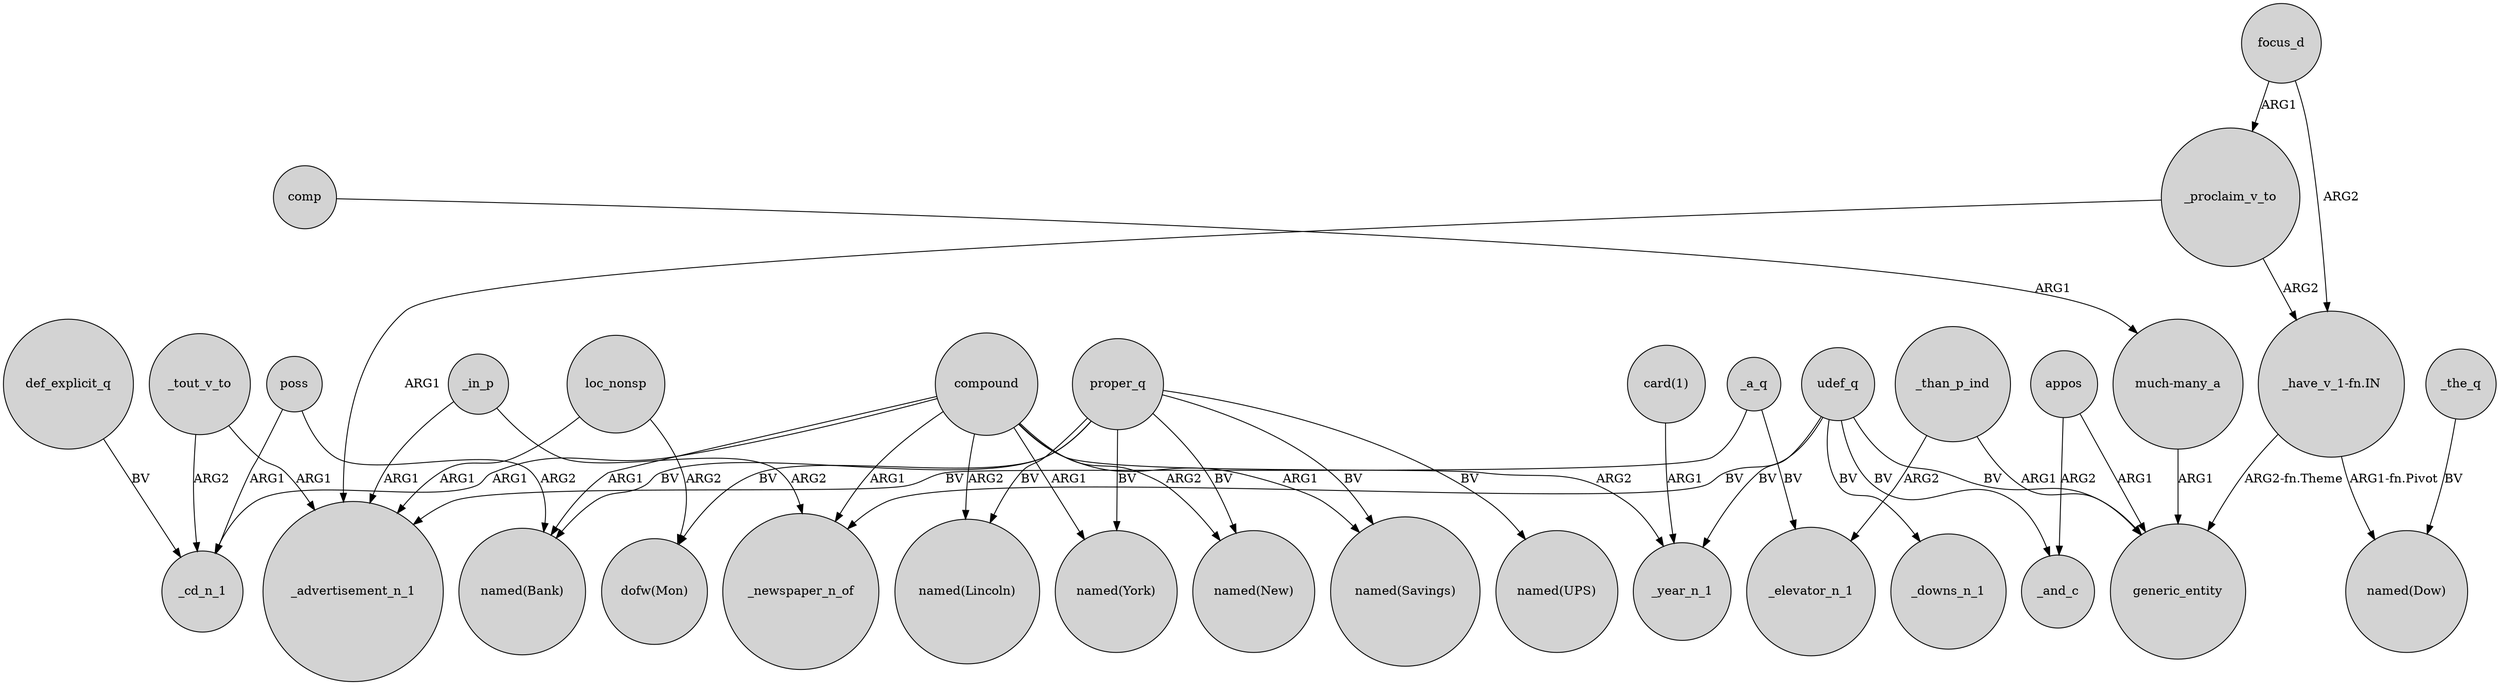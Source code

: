digraph {
	node [shape=circle style=filled]
	_proclaim_v_to -> _advertisement_n_1 [label=ARG1]
	_tout_v_to -> _advertisement_n_1 [label=ARG1]
	_in_p -> _newspaper_n_of [label=ARG2]
	focus_d -> _proclaim_v_to [label=ARG1]
	"_have_v_1-fn.IN" -> "named(Dow)" [label="ARG1-fn.Pivot"]
	compound -> "named(New)" [label=ARG2]
	udef_q -> generic_entity [label=BV]
	compound -> "named(Lincoln)" [label=ARG2]
	_tout_v_to -> _cd_n_1 [label=ARG2]
	udef_q -> _newspaper_n_of [label=BV]
	proper_q -> "named(New)" [label=BV]
	"much-many_a" -> generic_entity [label=ARG1]
	focus_d -> "_have_v_1-fn.IN" [label=ARG2]
	compound -> "named(Savings)" [label=ARG1]
	compound -> _cd_n_1 [label=ARG1]
	_than_p_ind -> _elevator_n_1 [label=ARG2]
	loc_nonsp -> _advertisement_n_1 [label=ARG1]
	proper_q -> "named(Lincoln)" [label=BV]
	def_explicit_q -> _cd_n_1 [label=BV]
	appos -> generic_entity [label=ARG1]
	proper_q -> "named(Bank)" [label=BV]
	"_have_v_1-fn.IN" -> generic_entity [label="ARG2-fn.Theme"]
	poss -> _cd_n_1 [label=ARG1]
	_a_q -> _advertisement_n_1 [label=BV]
	_a_q -> _elevator_n_1 [label=BV]
	comp -> "much-many_a" [label=ARG1]
	appos -> _and_c [label=ARG2]
	compound -> "named(York)" [label=ARG1]
	udef_q -> _downs_n_1 [label=BV]
	poss -> "named(Bank)" [label=ARG2]
	_proclaim_v_to -> "_have_v_1-fn.IN" [label=ARG2]
	proper_q -> "dofw(Mon)" [label=BV]
	compound -> _newspaper_n_of [label=ARG1]
	proper_q -> "named(UPS)" [label=BV]
	proper_q -> "named(Savings)" [label=BV]
	loc_nonsp -> "dofw(Mon)" [label=ARG2]
	compound -> "named(Bank)" [label=ARG1]
	"card(1)" -> _year_n_1 [label=ARG1]
	udef_q -> _year_n_1 [label=BV]
	_the_q -> "named(Dow)" [label=BV]
	_in_p -> _advertisement_n_1 [label=ARG1]
	_than_p_ind -> generic_entity [label=ARG1]
	proper_q -> "named(York)" [label=BV]
	udef_q -> _and_c [label=BV]
	compound -> _year_n_1 [label=ARG2]
}

